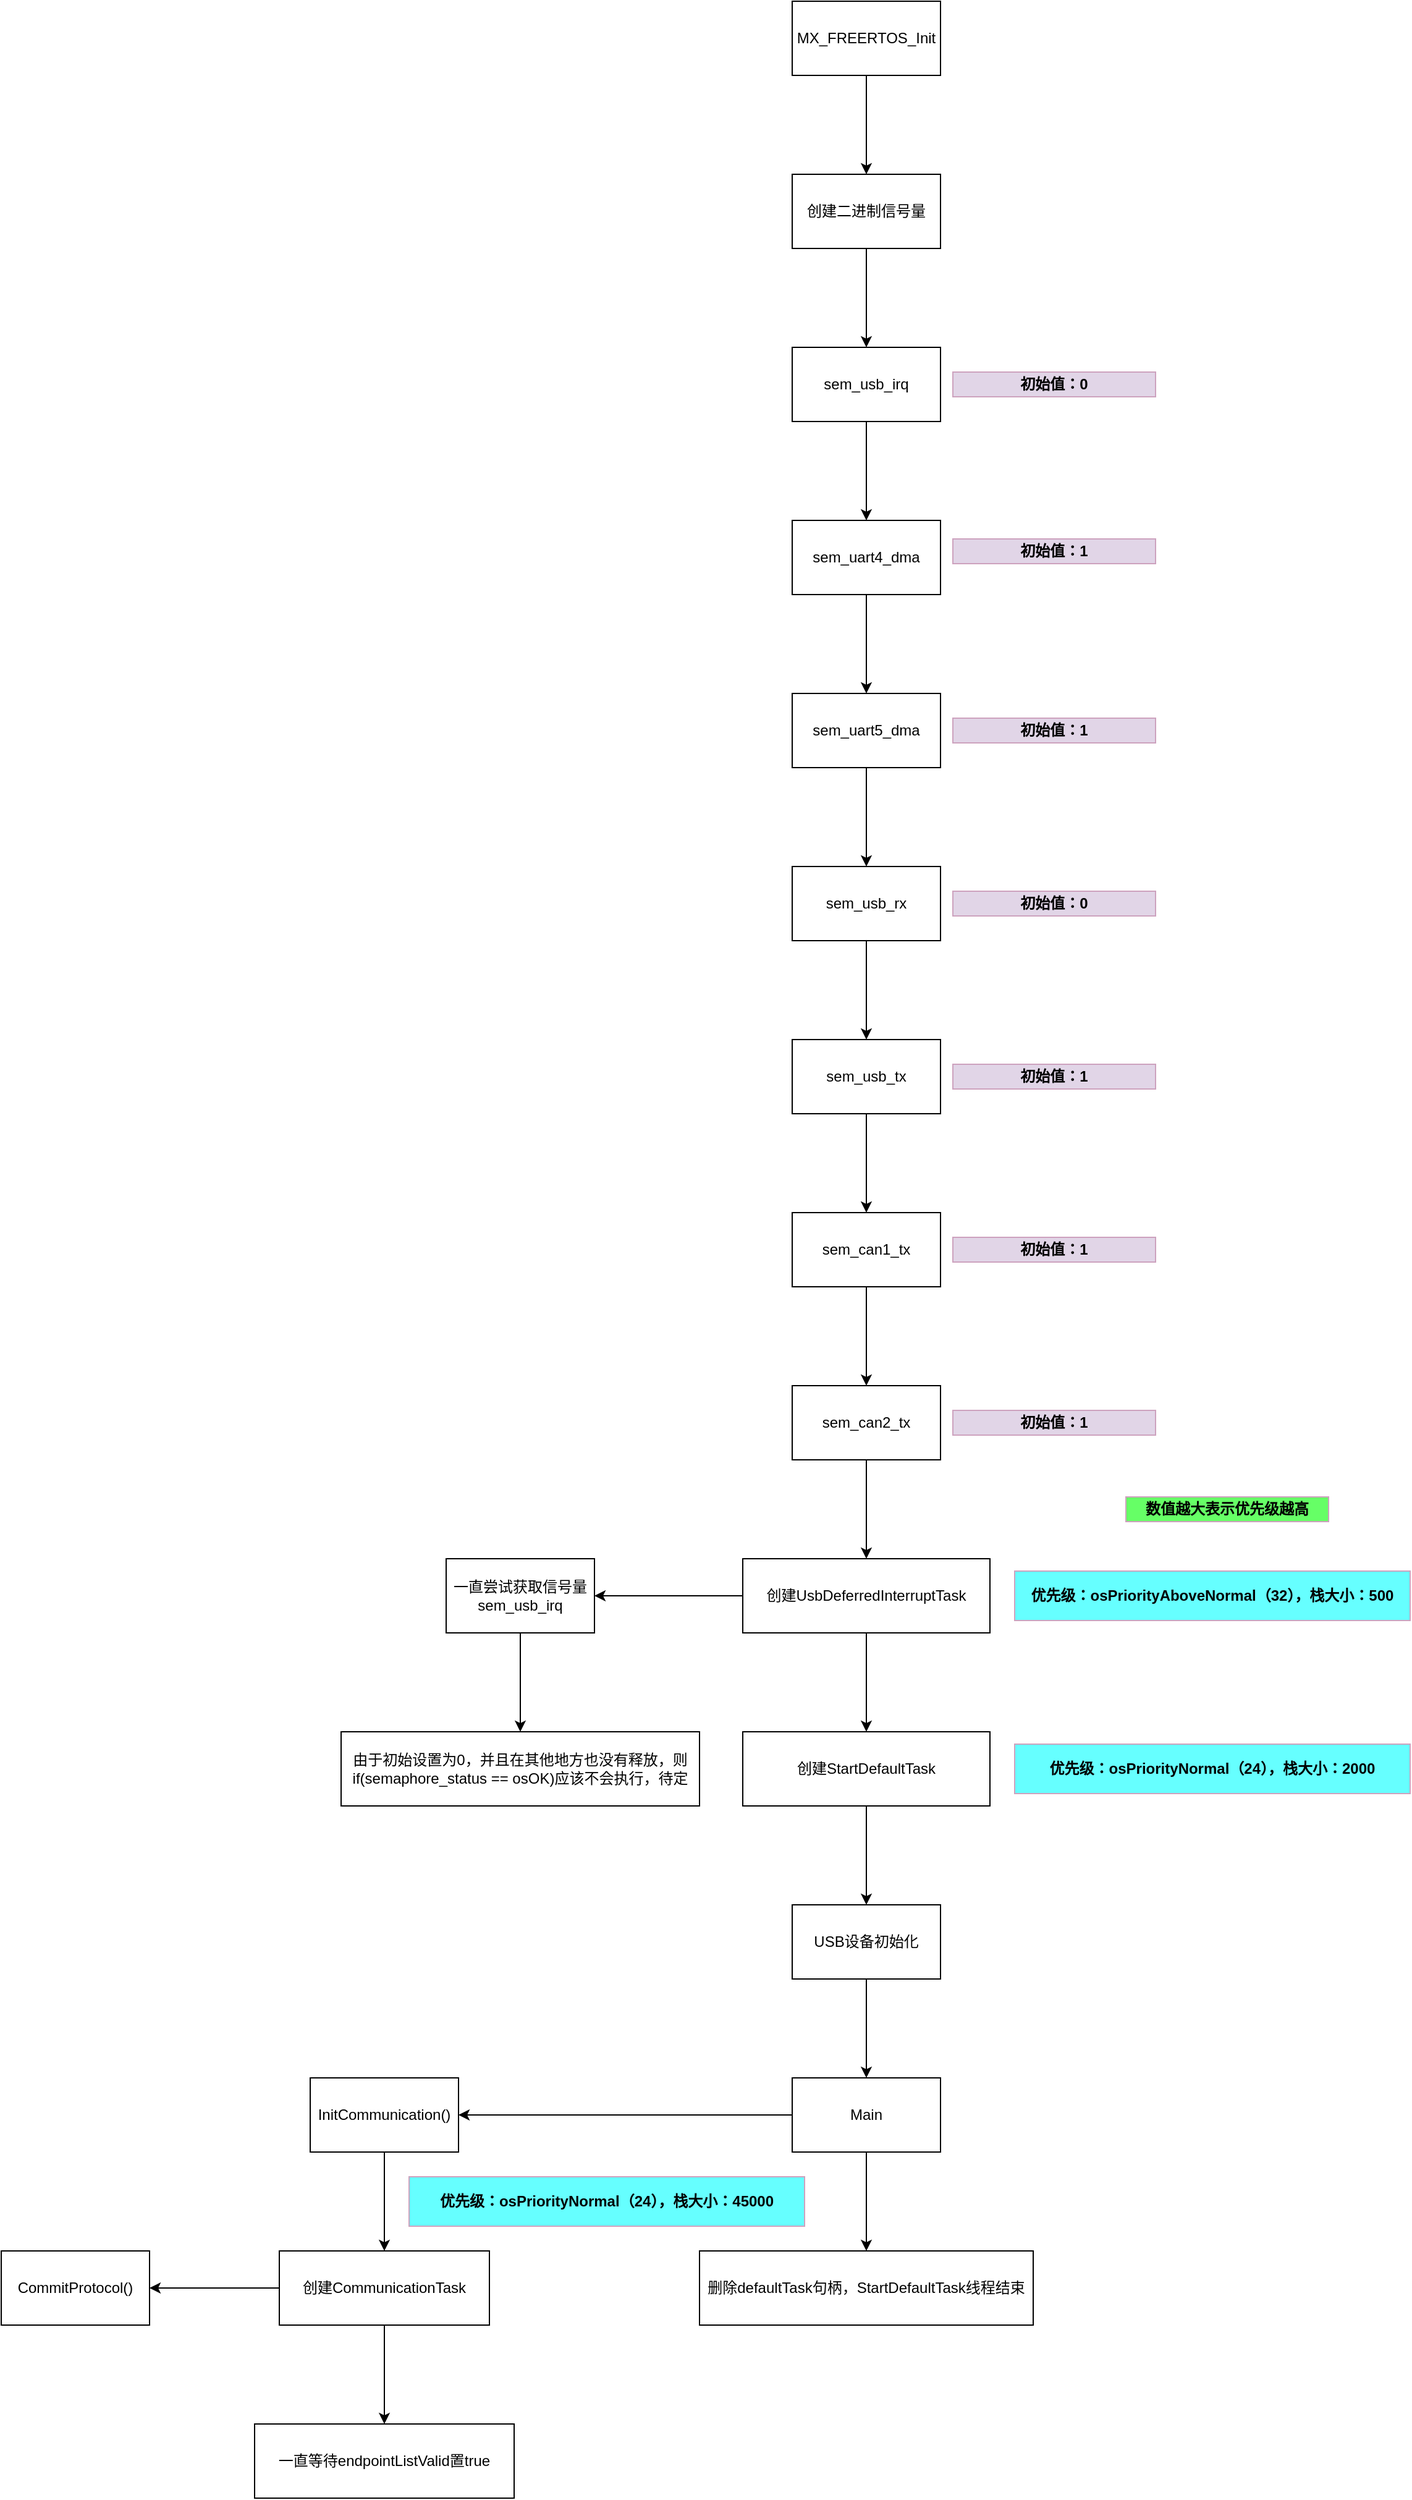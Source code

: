 <mxfile version="13.7.9" type="device"><diagram id="H9DZdi97XMn6XzwVD-CY" name="第 1 页"><mxGraphModel dx="2225" dy="816" grid="1" gridSize="10" guides="1" tooltips="1" connect="1" arrows="1" fold="1" page="1" pageScale="1" pageWidth="827" pageHeight="1169" math="0" shadow="0"><root><mxCell id="0"/><mxCell id="1" parent="0"/><mxCell id="7lyse9BvtN-jYmp-kA_u-3" value="" style="edgeStyle=orthogonalEdgeStyle;rounded=0;orthogonalLoop=1;jettySize=auto;html=1;" parent="1" source="7lyse9BvtN-jYmp-kA_u-1" target="7lyse9BvtN-jYmp-kA_u-2" edge="1"><mxGeometry relative="1" as="geometry"/></mxCell><mxCell id="7lyse9BvtN-jYmp-kA_u-1" value="MX_FREERTOS_Init" style="rounded=0;whiteSpace=wrap;html=1;" parent="1" vertex="1"><mxGeometry x="460" y="150" width="120" height="60" as="geometry"/></mxCell><mxCell id="7lyse9BvtN-jYmp-kA_u-5" value="" style="edgeStyle=orthogonalEdgeStyle;rounded=0;orthogonalLoop=1;jettySize=auto;html=1;" parent="1" source="7lyse9BvtN-jYmp-kA_u-2" target="7lyse9BvtN-jYmp-kA_u-4" edge="1"><mxGeometry relative="1" as="geometry"/></mxCell><mxCell id="7lyse9BvtN-jYmp-kA_u-2" value="创建二进制信号量" style="rounded=0;whiteSpace=wrap;html=1;" parent="1" vertex="1"><mxGeometry x="460" y="290" width="120" height="60" as="geometry"/></mxCell><mxCell id="7lyse9BvtN-jYmp-kA_u-8" value="" style="edgeStyle=orthogonalEdgeStyle;rounded=0;orthogonalLoop=1;jettySize=auto;html=1;" parent="1" source="7lyse9BvtN-jYmp-kA_u-4" target="7lyse9BvtN-jYmp-kA_u-7" edge="1"><mxGeometry relative="1" as="geometry"/></mxCell><mxCell id="7lyse9BvtN-jYmp-kA_u-4" value="sem_usb_irq" style="rounded=0;whiteSpace=wrap;html=1;" parent="1" vertex="1"><mxGeometry x="460" y="430" width="120" height="60" as="geometry"/></mxCell><mxCell id="7lyse9BvtN-jYmp-kA_u-6" value="&lt;b&gt;初始值：0&lt;/b&gt;" style="text;html=1;strokeColor=#CDA2BE;fillColor=#E1D5E7;align=center;verticalAlign=middle;whiteSpace=wrap;rounded=0;" parent="1" vertex="1"><mxGeometry x="590" y="450" width="164" height="20" as="geometry"/></mxCell><mxCell id="7lyse9BvtN-jYmp-kA_u-11" value="" style="edgeStyle=orthogonalEdgeStyle;rounded=0;orthogonalLoop=1;jettySize=auto;html=1;" parent="1" source="7lyse9BvtN-jYmp-kA_u-7" target="7lyse9BvtN-jYmp-kA_u-10" edge="1"><mxGeometry relative="1" as="geometry"/></mxCell><mxCell id="7lyse9BvtN-jYmp-kA_u-7" value="sem_uart4_dma" style="rounded=0;whiteSpace=wrap;html=1;" parent="1" vertex="1"><mxGeometry x="460" y="570" width="120" height="60" as="geometry"/></mxCell><mxCell id="7lyse9BvtN-jYmp-kA_u-9" value="&lt;b&gt;初始值：1&lt;/b&gt;" style="text;html=1;strokeColor=#CDA2BE;fillColor=#E1D5E7;align=center;verticalAlign=middle;whiteSpace=wrap;rounded=0;" parent="1" vertex="1"><mxGeometry x="590" y="585" width="164" height="20" as="geometry"/></mxCell><mxCell id="7lyse9BvtN-jYmp-kA_u-14" value="" style="edgeStyle=orthogonalEdgeStyle;rounded=0;orthogonalLoop=1;jettySize=auto;html=1;" parent="1" source="7lyse9BvtN-jYmp-kA_u-10" target="7lyse9BvtN-jYmp-kA_u-13" edge="1"><mxGeometry relative="1" as="geometry"/></mxCell><mxCell id="7lyse9BvtN-jYmp-kA_u-10" value="sem_uart5_dma" style="rounded=0;whiteSpace=wrap;html=1;" parent="1" vertex="1"><mxGeometry x="460" y="710" width="120" height="60" as="geometry"/></mxCell><mxCell id="7lyse9BvtN-jYmp-kA_u-12" value="&lt;b&gt;初始值：1&lt;/b&gt;" style="text;html=1;strokeColor=#CDA2BE;fillColor=#E1D5E7;align=center;verticalAlign=middle;whiteSpace=wrap;rounded=0;" parent="1" vertex="1"><mxGeometry x="590" y="730" width="164" height="20" as="geometry"/></mxCell><mxCell id="7lyse9BvtN-jYmp-kA_u-17" value="" style="edgeStyle=orthogonalEdgeStyle;rounded=0;orthogonalLoop=1;jettySize=auto;html=1;" parent="1" source="7lyse9BvtN-jYmp-kA_u-13" target="7lyse9BvtN-jYmp-kA_u-16" edge="1"><mxGeometry relative="1" as="geometry"/></mxCell><mxCell id="7lyse9BvtN-jYmp-kA_u-13" value="sem_usb_rx" style="rounded=0;whiteSpace=wrap;html=1;" parent="1" vertex="1"><mxGeometry x="460" y="850" width="120" height="60" as="geometry"/></mxCell><mxCell id="7lyse9BvtN-jYmp-kA_u-15" value="&lt;b&gt;初始值：0&lt;/b&gt;" style="text;html=1;strokeColor=#CDA2BE;fillColor=#E1D5E7;align=center;verticalAlign=middle;whiteSpace=wrap;rounded=0;" parent="1" vertex="1"><mxGeometry x="590" y="870" width="164" height="20" as="geometry"/></mxCell><mxCell id="7lyse9BvtN-jYmp-kA_u-20" value="" style="edgeStyle=orthogonalEdgeStyle;rounded=0;orthogonalLoop=1;jettySize=auto;html=1;" parent="1" source="7lyse9BvtN-jYmp-kA_u-16" target="7lyse9BvtN-jYmp-kA_u-19" edge="1"><mxGeometry relative="1" as="geometry"/></mxCell><mxCell id="7lyse9BvtN-jYmp-kA_u-16" value="sem_usb_tx" style="rounded=0;whiteSpace=wrap;html=1;" parent="1" vertex="1"><mxGeometry x="460" y="990" width="120" height="60" as="geometry"/></mxCell><mxCell id="7lyse9BvtN-jYmp-kA_u-18" value="&lt;b&gt;初始值：1&lt;/b&gt;" style="text;html=1;strokeColor=#CDA2BE;fillColor=#E1D5E7;align=center;verticalAlign=middle;whiteSpace=wrap;rounded=0;" parent="1" vertex="1"><mxGeometry x="590" y="1010" width="164" height="20" as="geometry"/></mxCell><mxCell id="7lyse9BvtN-jYmp-kA_u-23" value="" style="edgeStyle=orthogonalEdgeStyle;rounded=0;orthogonalLoop=1;jettySize=auto;html=1;" parent="1" source="7lyse9BvtN-jYmp-kA_u-19" target="7lyse9BvtN-jYmp-kA_u-22" edge="1"><mxGeometry relative="1" as="geometry"/></mxCell><mxCell id="7lyse9BvtN-jYmp-kA_u-19" value="sem_can1_tx" style="rounded=0;whiteSpace=wrap;html=1;" parent="1" vertex="1"><mxGeometry x="460" y="1130" width="120" height="60" as="geometry"/></mxCell><mxCell id="7lyse9BvtN-jYmp-kA_u-21" value="&lt;b&gt;初始值：1&lt;/b&gt;" style="text;html=1;strokeColor=#CDA2BE;fillColor=#E1D5E7;align=center;verticalAlign=middle;whiteSpace=wrap;rounded=0;" parent="1" vertex="1"><mxGeometry x="590" y="1150" width="164" height="20" as="geometry"/></mxCell><mxCell id="7lyse9BvtN-jYmp-kA_u-26" value="" style="edgeStyle=orthogonalEdgeStyle;rounded=0;orthogonalLoop=1;jettySize=auto;html=1;" parent="1" source="7lyse9BvtN-jYmp-kA_u-22" target="7lyse9BvtN-jYmp-kA_u-25" edge="1"><mxGeometry relative="1" as="geometry"/></mxCell><mxCell id="7lyse9BvtN-jYmp-kA_u-22" value="&lt;span&gt;sem_can2_tx&lt;/span&gt;" style="whiteSpace=wrap;html=1;rounded=0;" parent="1" vertex="1"><mxGeometry x="460" y="1270" width="120" height="60" as="geometry"/></mxCell><mxCell id="7lyse9BvtN-jYmp-kA_u-24" value="&lt;b&gt;初始值：1&lt;/b&gt;" style="text;html=1;strokeColor=#CDA2BE;fillColor=#E1D5E7;align=center;verticalAlign=middle;whiteSpace=wrap;rounded=0;" parent="1" vertex="1"><mxGeometry x="590" y="1290" width="164" height="20" as="geometry"/></mxCell><mxCell id="7lyse9BvtN-jYmp-kA_u-29" value="" style="edgeStyle=orthogonalEdgeStyle;rounded=0;orthogonalLoop=1;jettySize=auto;html=1;" parent="1" source="7lyse9BvtN-jYmp-kA_u-25" target="7lyse9BvtN-jYmp-kA_u-28" edge="1"><mxGeometry relative="1" as="geometry"/></mxCell><mxCell id="7lyse9BvtN-jYmp-kA_u-33" value="" style="edgeStyle=orthogonalEdgeStyle;rounded=0;orthogonalLoop=1;jettySize=auto;html=1;" parent="1" source="7lyse9BvtN-jYmp-kA_u-25" target="7lyse9BvtN-jYmp-kA_u-32" edge="1"><mxGeometry relative="1" as="geometry"/></mxCell><mxCell id="7lyse9BvtN-jYmp-kA_u-25" value="创建UsbDeferredInterruptTask" style="whiteSpace=wrap;html=1;rounded=0;" parent="1" vertex="1"><mxGeometry x="420" y="1410" width="200" height="60" as="geometry"/></mxCell><mxCell id="7lyse9BvtN-jYmp-kA_u-27" value="&lt;div style=&quot;text-align: left&quot;&gt;&lt;span&gt;&lt;b&gt;优先级：osPriorityAboveNormal（32），栈大小：500&lt;/b&gt;&lt;/span&gt;&lt;/div&gt;" style="text;html=1;strokeColor=#CDA2BE;fillColor=#66FFFF;align=center;verticalAlign=middle;whiteSpace=wrap;rounded=0;" parent="1" vertex="1"><mxGeometry x="640" y="1420" width="320" height="40" as="geometry"/></mxCell><mxCell id="7lyse9BvtN-jYmp-kA_u-31" value="" style="edgeStyle=orthogonalEdgeStyle;rounded=0;orthogonalLoop=1;jettySize=auto;html=1;" parent="1" source="7lyse9BvtN-jYmp-kA_u-28" target="7lyse9BvtN-jYmp-kA_u-30" edge="1"><mxGeometry relative="1" as="geometry"/></mxCell><mxCell id="7lyse9BvtN-jYmp-kA_u-28" value="一直尝试获取信号量sem_usb_irq" style="whiteSpace=wrap;html=1;rounded=0;" parent="1" vertex="1"><mxGeometry x="180" y="1410" width="120" height="60" as="geometry"/></mxCell><mxCell id="7lyse9BvtN-jYmp-kA_u-30" value="由于初始设置为0，并且在其他地方也没有释放，则if(semaphore_status == osOK)应该不会执行，待定" style="whiteSpace=wrap;html=1;rounded=0;" parent="1" vertex="1"><mxGeometry x="95" y="1550" width="290" height="60" as="geometry"/></mxCell><mxCell id="7lyse9BvtN-jYmp-kA_u-42" value="" style="edgeStyle=orthogonalEdgeStyle;rounded=0;orthogonalLoop=1;jettySize=auto;html=1;" parent="1" source="7lyse9BvtN-jYmp-kA_u-32" target="7lyse9BvtN-jYmp-kA_u-41" edge="1"><mxGeometry relative="1" as="geometry"/></mxCell><mxCell id="7lyse9BvtN-jYmp-kA_u-32" value="创建StartDefaultTask" style="whiteSpace=wrap;html=1;rounded=0;" parent="1" vertex="1"><mxGeometry x="420" y="1550" width="200" height="60" as="geometry"/></mxCell><mxCell id="7lyse9BvtN-jYmp-kA_u-35" value="&lt;div style=&quot;text-align: left&quot;&gt;&lt;span&gt;&lt;b&gt;优先级：osPriorityNormal（24），栈大小：2000&lt;/b&gt;&lt;/span&gt;&lt;/div&gt;" style="text;html=1;strokeColor=#CDA2BE;fillColor=#66FFFF;align=center;verticalAlign=middle;whiteSpace=wrap;rounded=0;" parent="1" vertex="1"><mxGeometry x="640" y="1560" width="320" height="40" as="geometry"/></mxCell><mxCell id="7lyse9BvtN-jYmp-kA_u-36" value="&lt;span style=&quot;text-align: left&quot;&gt;&lt;b&gt;数值越大表示优先级越高&lt;/b&gt;&lt;/span&gt;" style="text;html=1;strokeColor=#CDA2BE;fillColor=#66FF66;align=center;verticalAlign=middle;whiteSpace=wrap;rounded=0;" parent="1" vertex="1"><mxGeometry x="730" y="1360" width="164" height="20" as="geometry"/></mxCell><mxCell id="7lyse9BvtN-jYmp-kA_u-44" value="" style="edgeStyle=orthogonalEdgeStyle;rounded=0;orthogonalLoop=1;jettySize=auto;html=1;" parent="1" source="7lyse9BvtN-jYmp-kA_u-41" target="7lyse9BvtN-jYmp-kA_u-43" edge="1"><mxGeometry relative="1" as="geometry"/></mxCell><mxCell id="7lyse9BvtN-jYmp-kA_u-41" value="USB设备初始化" style="whiteSpace=wrap;html=1;rounded=0;" parent="1" vertex="1"><mxGeometry x="460" y="1690" width="120" height="60" as="geometry"/></mxCell><mxCell id="7lyse9BvtN-jYmp-kA_u-46" value="" style="edgeStyle=orthogonalEdgeStyle;rounded=0;orthogonalLoop=1;jettySize=auto;html=1;" parent="1" source="7lyse9BvtN-jYmp-kA_u-43" target="7lyse9BvtN-jYmp-kA_u-45" edge="1"><mxGeometry relative="1" as="geometry"/></mxCell><mxCell id="7lyse9BvtN-jYmp-kA_u-48" value="" style="edgeStyle=orthogonalEdgeStyle;rounded=0;orthogonalLoop=1;jettySize=auto;html=1;" parent="1" source="7lyse9BvtN-jYmp-kA_u-43" target="7lyse9BvtN-jYmp-kA_u-47" edge="1"><mxGeometry relative="1" as="geometry"/></mxCell><mxCell id="7lyse9BvtN-jYmp-kA_u-43" value="Main" style="whiteSpace=wrap;html=1;rounded=0;" parent="1" vertex="1"><mxGeometry x="460" y="1830" width="120" height="60" as="geometry"/></mxCell><mxCell id="7lyse9BvtN-jYmp-kA_u-45" value="删除defaultTask句柄，StartDefaultTask线程结束" style="whiteSpace=wrap;html=1;rounded=0;" parent="1" vertex="1"><mxGeometry x="385" y="1970" width="270" height="60" as="geometry"/></mxCell><mxCell id="cpAKfuaso5DbOpLSE9vO-2" value="" style="edgeStyle=orthogonalEdgeStyle;rounded=0;orthogonalLoop=1;jettySize=auto;html=1;" edge="1" parent="1" source="7lyse9BvtN-jYmp-kA_u-47" target="cpAKfuaso5DbOpLSE9vO-1"><mxGeometry relative="1" as="geometry"/></mxCell><mxCell id="7lyse9BvtN-jYmp-kA_u-47" value="InitCommunication()" style="whiteSpace=wrap;html=1;rounded=0;" parent="1" vertex="1"><mxGeometry x="70" y="1830" width="120" height="60" as="geometry"/></mxCell><mxCell id="cpAKfuaso5DbOpLSE9vO-5" value="" style="edgeStyle=orthogonalEdgeStyle;rounded=0;orthogonalLoop=1;jettySize=auto;html=1;" edge="1" parent="1" source="cpAKfuaso5DbOpLSE9vO-1" target="cpAKfuaso5DbOpLSE9vO-4"><mxGeometry relative="1" as="geometry"/></mxCell><mxCell id="cpAKfuaso5DbOpLSE9vO-7" value="" style="edgeStyle=orthogonalEdgeStyle;rounded=0;orthogonalLoop=1;jettySize=auto;html=1;" edge="1" parent="1" source="cpAKfuaso5DbOpLSE9vO-1" target="cpAKfuaso5DbOpLSE9vO-6"><mxGeometry relative="1" as="geometry"/></mxCell><mxCell id="cpAKfuaso5DbOpLSE9vO-1" value="创建CommunicationTask" style="whiteSpace=wrap;html=1;rounded=0;" vertex="1" parent="1"><mxGeometry x="45" y="1970" width="170" height="60" as="geometry"/></mxCell><mxCell id="cpAKfuaso5DbOpLSE9vO-3" value="&lt;div style=&quot;text-align: left&quot;&gt;&lt;span&gt;&lt;b&gt;优先级：osPriorityNormal（24），栈大小：45000&lt;/b&gt;&lt;/span&gt;&lt;/div&gt;" style="text;html=1;strokeColor=#CDA2BE;fillColor=#66FFFF;align=center;verticalAlign=middle;whiteSpace=wrap;rounded=0;" vertex="1" parent="1"><mxGeometry x="150" y="1910" width="320" height="40" as="geometry"/></mxCell><mxCell id="cpAKfuaso5DbOpLSE9vO-4" value="一直等待endpointListValid置true" style="whiteSpace=wrap;html=1;rounded=0;" vertex="1" parent="1"><mxGeometry x="25" y="2110" width="210" height="60" as="geometry"/></mxCell><mxCell id="cpAKfuaso5DbOpLSE9vO-6" value="CommitProtocol()" style="whiteSpace=wrap;html=1;rounded=0;" vertex="1" parent="1"><mxGeometry x="-180" y="1970" width="120" height="60" as="geometry"/></mxCell></root></mxGraphModel></diagram></mxfile>